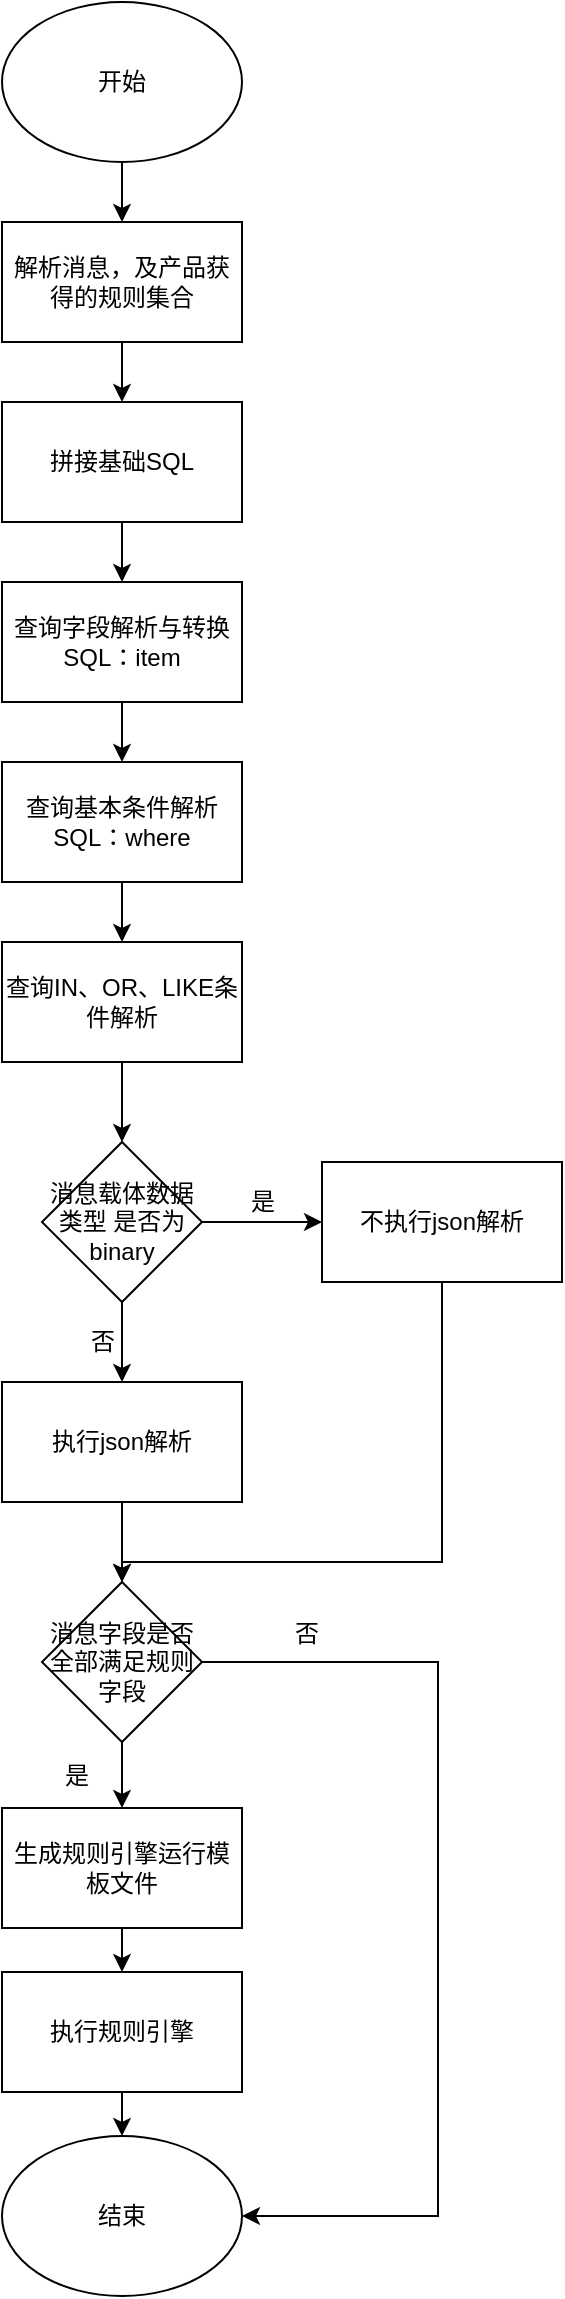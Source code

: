 <mxfile version="14.2.9" type="github">
  <diagram id="P3gFB_s1CwVuFlFn_yZa" name="第 1 页">
    <mxGraphModel dx="1414" dy="786" grid="0" gridSize="10" guides="1" tooltips="1" connect="1" arrows="1" fold="1" page="0" pageScale="1" pageWidth="827" pageHeight="1169" math="0" shadow="0">
      <root>
        <mxCell id="0" />
        <mxCell id="1" parent="0" />
        <mxCell id="Dgm70YNgPvSOrI7n2aV8-8" value="" style="edgeStyle=orthogonalEdgeStyle;rounded=0;orthogonalLoop=1;jettySize=auto;html=1;" edge="1" parent="1" source="Dgm70YNgPvSOrI7n2aV8-1" target="Dgm70YNgPvSOrI7n2aV8-2">
          <mxGeometry relative="1" as="geometry" />
        </mxCell>
        <mxCell id="Dgm70YNgPvSOrI7n2aV8-1" value="开始" style="ellipse;whiteSpace=wrap;html=1;" vertex="1" parent="1">
          <mxGeometry x="100" y="40" width="120" height="80" as="geometry" />
        </mxCell>
        <mxCell id="Dgm70YNgPvSOrI7n2aV8-9" value="" style="edgeStyle=orthogonalEdgeStyle;rounded=0;orthogonalLoop=1;jettySize=auto;html=1;" edge="1" parent="1" source="Dgm70YNgPvSOrI7n2aV8-2" target="Dgm70YNgPvSOrI7n2aV8-4">
          <mxGeometry relative="1" as="geometry" />
        </mxCell>
        <mxCell id="Dgm70YNgPvSOrI7n2aV8-2" value="解析消息，及产品获得的规则集合" style="rounded=0;whiteSpace=wrap;html=1;" vertex="1" parent="1">
          <mxGeometry x="100" y="150" width="120" height="60" as="geometry" />
        </mxCell>
        <mxCell id="Dgm70YNgPvSOrI7n2aV8-11" value="" style="edgeStyle=orthogonalEdgeStyle;rounded=0;orthogonalLoop=1;jettySize=auto;html=1;" edge="1" parent="1" source="Dgm70YNgPvSOrI7n2aV8-3" target="Dgm70YNgPvSOrI7n2aV8-5">
          <mxGeometry relative="1" as="geometry" />
        </mxCell>
        <mxCell id="Dgm70YNgPvSOrI7n2aV8-3" value="查询字段解析与转换&lt;br&gt;SQL：item" style="rounded=0;whiteSpace=wrap;html=1;" vertex="1" parent="1">
          <mxGeometry x="100" y="330" width="120" height="60" as="geometry" />
        </mxCell>
        <mxCell id="Dgm70YNgPvSOrI7n2aV8-10" value="" style="edgeStyle=orthogonalEdgeStyle;rounded=0;orthogonalLoop=1;jettySize=auto;html=1;" edge="1" parent="1" source="Dgm70YNgPvSOrI7n2aV8-4" target="Dgm70YNgPvSOrI7n2aV8-3">
          <mxGeometry relative="1" as="geometry" />
        </mxCell>
        <mxCell id="Dgm70YNgPvSOrI7n2aV8-4" value="拼接基础SQL" style="rounded=0;whiteSpace=wrap;html=1;" vertex="1" parent="1">
          <mxGeometry x="100" y="240" width="120" height="60" as="geometry" />
        </mxCell>
        <mxCell id="Dgm70YNgPvSOrI7n2aV8-12" value="" style="edgeStyle=orthogonalEdgeStyle;rounded=0;orthogonalLoop=1;jettySize=auto;html=1;" edge="1" parent="1" source="Dgm70YNgPvSOrI7n2aV8-5" target="Dgm70YNgPvSOrI7n2aV8-7">
          <mxGeometry relative="1" as="geometry" />
        </mxCell>
        <mxCell id="Dgm70YNgPvSOrI7n2aV8-5" value="查询基本条件解析&lt;br&gt;SQL：where" style="rounded=0;whiteSpace=wrap;html=1;" vertex="1" parent="1">
          <mxGeometry x="100" y="420" width="120" height="60" as="geometry" />
        </mxCell>
        <mxCell id="Dgm70YNgPvSOrI7n2aV8-14" value="" style="edgeStyle=orthogonalEdgeStyle;rounded=0;orthogonalLoop=1;jettySize=auto;html=1;" edge="1" parent="1" source="Dgm70YNgPvSOrI7n2aV8-7" target="Dgm70YNgPvSOrI7n2aV8-13">
          <mxGeometry relative="1" as="geometry" />
        </mxCell>
        <mxCell id="Dgm70YNgPvSOrI7n2aV8-7" value="查询IN、OR、LIKE条件解析" style="rounded=0;whiteSpace=wrap;html=1;" vertex="1" parent="1">
          <mxGeometry x="100" y="510" width="120" height="60" as="geometry" />
        </mxCell>
        <mxCell id="Dgm70YNgPvSOrI7n2aV8-16" value="" style="edgeStyle=orthogonalEdgeStyle;rounded=0;orthogonalLoop=1;jettySize=auto;html=1;" edge="1" parent="1" source="Dgm70YNgPvSOrI7n2aV8-13" target="Dgm70YNgPvSOrI7n2aV8-15">
          <mxGeometry relative="1" as="geometry" />
        </mxCell>
        <mxCell id="Dgm70YNgPvSOrI7n2aV8-19" value="" style="edgeStyle=orthogonalEdgeStyle;rounded=0;orthogonalLoop=1;jettySize=auto;html=1;" edge="1" parent="1" source="Dgm70YNgPvSOrI7n2aV8-13" target="Dgm70YNgPvSOrI7n2aV8-18">
          <mxGeometry relative="1" as="geometry" />
        </mxCell>
        <mxCell id="Dgm70YNgPvSOrI7n2aV8-13" value="消息载体数据类型 是否为&lt;br&gt;binary" style="rhombus;whiteSpace=wrap;html=1;" vertex="1" parent="1">
          <mxGeometry x="120" y="610" width="80" height="80" as="geometry" />
        </mxCell>
        <mxCell id="Dgm70YNgPvSOrI7n2aV8-22" value="" style="edgeStyle=orthogonalEdgeStyle;rounded=0;orthogonalLoop=1;jettySize=auto;html=1;" edge="1" parent="1" source="Dgm70YNgPvSOrI7n2aV8-15">
          <mxGeometry relative="1" as="geometry">
            <mxPoint x="160" y="830" as="targetPoint" />
          </mxGeometry>
        </mxCell>
        <mxCell id="Dgm70YNgPvSOrI7n2aV8-15" value="执行json解析" style="whiteSpace=wrap;html=1;" vertex="1" parent="1">
          <mxGeometry x="100" y="730" width="120" height="60" as="geometry" />
        </mxCell>
        <mxCell id="Dgm70YNgPvSOrI7n2aV8-17" value="否" style="text;html=1;align=center;verticalAlign=middle;resizable=0;points=[];autosize=1;" vertex="1" parent="1">
          <mxGeometry x="135" y="700" width="30" height="20" as="geometry" />
        </mxCell>
        <mxCell id="Dgm70YNgPvSOrI7n2aV8-25" style="edgeStyle=orthogonalEdgeStyle;rounded=0;orthogonalLoop=1;jettySize=auto;html=1;exitX=0.5;exitY=1;exitDx=0;exitDy=0;" edge="1" parent="1" source="Dgm70YNgPvSOrI7n2aV8-18" target="Dgm70YNgPvSOrI7n2aV8-24">
          <mxGeometry relative="1" as="geometry">
            <Array as="points">
              <mxPoint x="320" y="820" />
              <mxPoint x="160" y="820" />
            </Array>
          </mxGeometry>
        </mxCell>
        <mxCell id="Dgm70YNgPvSOrI7n2aV8-18" value="不执行json解析" style="whiteSpace=wrap;html=1;" vertex="1" parent="1">
          <mxGeometry x="260" y="620" width="120" height="60" as="geometry" />
        </mxCell>
        <mxCell id="Dgm70YNgPvSOrI7n2aV8-20" value="是" style="text;html=1;align=center;verticalAlign=middle;resizable=0;points=[];autosize=1;" vertex="1" parent="1">
          <mxGeometry x="215" y="630" width="30" height="20" as="geometry" />
        </mxCell>
        <mxCell id="Dgm70YNgPvSOrI7n2aV8-27" value="" style="edgeStyle=orthogonalEdgeStyle;rounded=0;orthogonalLoop=1;jettySize=auto;html=1;" edge="1" parent="1" source="Dgm70YNgPvSOrI7n2aV8-24" target="Dgm70YNgPvSOrI7n2aV8-26">
          <mxGeometry relative="1" as="geometry" />
        </mxCell>
        <mxCell id="Dgm70YNgPvSOrI7n2aV8-35" style="edgeStyle=orthogonalEdgeStyle;rounded=0;orthogonalLoop=1;jettySize=auto;html=1;exitX=1;exitY=0.5;exitDx=0;exitDy=0;entryX=1;entryY=0.5;entryDx=0;entryDy=0;" edge="1" parent="1" source="Dgm70YNgPvSOrI7n2aV8-24" target="Dgm70YNgPvSOrI7n2aV8-29">
          <mxGeometry relative="1" as="geometry">
            <Array as="points">
              <mxPoint x="318" y="870" />
              <mxPoint x="318" y="1147" />
            </Array>
          </mxGeometry>
        </mxCell>
        <mxCell id="Dgm70YNgPvSOrI7n2aV8-24" value="消息字段是否全部满足规则字段" style="rhombus;whiteSpace=wrap;html=1;" vertex="1" parent="1">
          <mxGeometry x="120" y="830" width="80" height="80" as="geometry" />
        </mxCell>
        <mxCell id="Dgm70YNgPvSOrI7n2aV8-33" value="" style="edgeStyle=orthogonalEdgeStyle;rounded=0;orthogonalLoop=1;jettySize=auto;html=1;" edge="1" parent="1" source="Dgm70YNgPvSOrI7n2aV8-26" target="Dgm70YNgPvSOrI7n2aV8-32">
          <mxGeometry relative="1" as="geometry" />
        </mxCell>
        <mxCell id="Dgm70YNgPvSOrI7n2aV8-26" value="生成规则引擎运行模板文件" style="whiteSpace=wrap;html=1;" vertex="1" parent="1">
          <mxGeometry x="100" y="943" width="120" height="60" as="geometry" />
        </mxCell>
        <mxCell id="Dgm70YNgPvSOrI7n2aV8-28" value="是" style="text;html=1;align=center;verticalAlign=middle;resizable=0;points=[];autosize=1;" vertex="1" parent="1">
          <mxGeometry x="126" y="918" width="22" height="18" as="geometry" />
        </mxCell>
        <mxCell id="Dgm70YNgPvSOrI7n2aV8-29" value="结束" style="ellipse;whiteSpace=wrap;html=1;" vertex="1" parent="1">
          <mxGeometry x="100" y="1107" width="120" height="80" as="geometry" />
        </mxCell>
        <mxCell id="Dgm70YNgPvSOrI7n2aV8-31" value="否" style="text;html=1;align=center;verticalAlign=middle;resizable=0;points=[];autosize=1;" vertex="1" parent="1">
          <mxGeometry x="241" y="847" width="22" height="18" as="geometry" />
        </mxCell>
        <mxCell id="Dgm70YNgPvSOrI7n2aV8-34" value="" style="edgeStyle=orthogonalEdgeStyle;rounded=0;orthogonalLoop=1;jettySize=auto;html=1;" edge="1" parent="1" source="Dgm70YNgPvSOrI7n2aV8-32" target="Dgm70YNgPvSOrI7n2aV8-29">
          <mxGeometry relative="1" as="geometry" />
        </mxCell>
        <mxCell id="Dgm70YNgPvSOrI7n2aV8-32" value="执行规则引擎" style="whiteSpace=wrap;html=1;" vertex="1" parent="1">
          <mxGeometry x="100" y="1025" width="120" height="60" as="geometry" />
        </mxCell>
      </root>
    </mxGraphModel>
  </diagram>
</mxfile>
